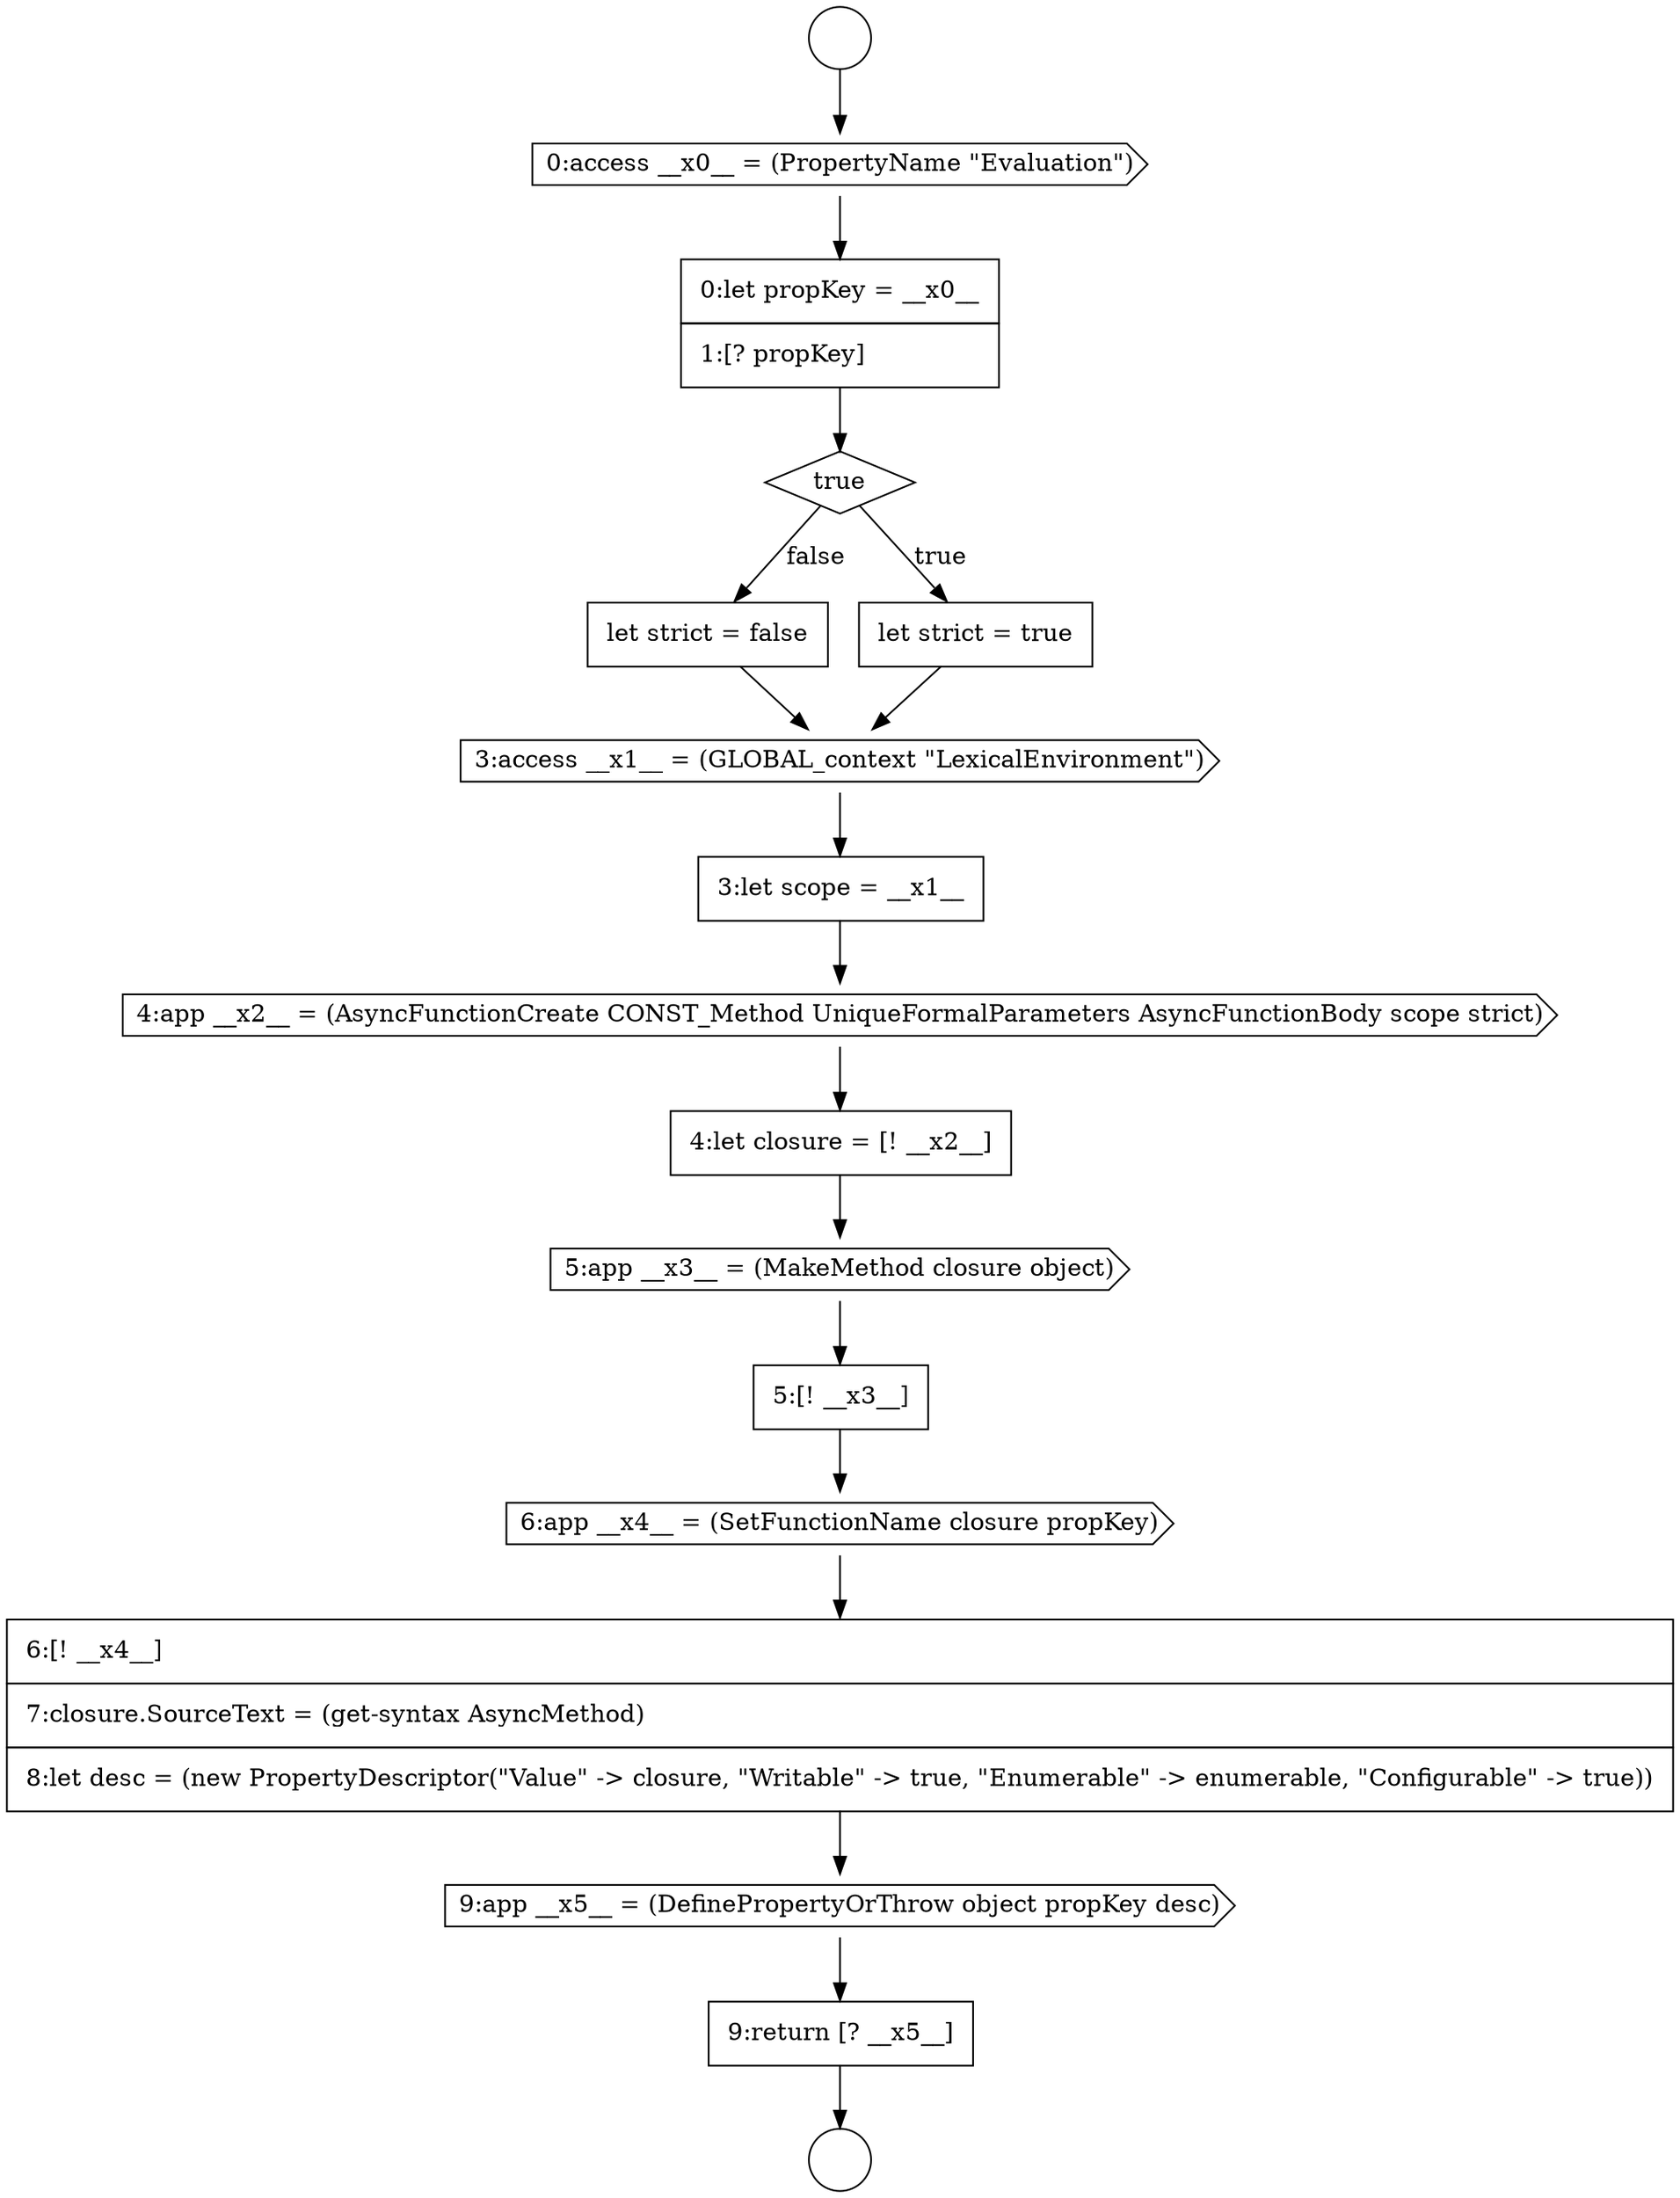 digraph {
  node9273 [shape=cds, label=<<font color="black">5:app __x3__ = (MakeMethod closure object)</font>> color="black" fillcolor="white" style=filled]
  node9268 [shape=none, margin=0, label=<<font color="black">
    <table border="0" cellborder="1" cellspacing="0" cellpadding="10">
      <tr><td align="left">let strict = false</td></tr>
    </table>
  </font>> color="black" fillcolor="white" style=filled]
  node9278 [shape=none, margin=0, label=<<font color="black">
    <table border="0" cellborder="1" cellspacing="0" cellpadding="10">
      <tr><td align="left">9:return [? __x5__]</td></tr>
    </table>
  </font>> color="black" fillcolor="white" style=filled]
  node9266 [shape=diamond, label=<<font color="black">true</font>> color="black" fillcolor="white" style=filled]
  node9272 [shape=none, margin=0, label=<<font color="black">
    <table border="0" cellborder="1" cellspacing="0" cellpadding="10">
      <tr><td align="left">4:let closure = [! __x2__]</td></tr>
    </table>
  </font>> color="black" fillcolor="white" style=filled]
  node9269 [shape=cds, label=<<font color="black">3:access __x1__ = (GLOBAL_context &quot;LexicalEnvironment&quot;)</font>> color="black" fillcolor="white" style=filled]
  node9276 [shape=none, margin=0, label=<<font color="black">
    <table border="0" cellborder="1" cellspacing="0" cellpadding="10">
      <tr><td align="left">6:[! __x4__]</td></tr>
      <tr><td align="left">7:closure.SourceText = (get-syntax AsyncMethod)</td></tr>
      <tr><td align="left">8:let desc = (new PropertyDescriptor(&quot;Value&quot; -&gt; closure, &quot;Writable&quot; -&gt; true, &quot;Enumerable&quot; -&gt; enumerable, &quot;Configurable&quot; -&gt; true))</td></tr>
    </table>
  </font>> color="black" fillcolor="white" style=filled]
  node9270 [shape=none, margin=0, label=<<font color="black">
    <table border="0" cellborder="1" cellspacing="0" cellpadding="10">
      <tr><td align="left">3:let scope = __x1__</td></tr>
    </table>
  </font>> color="black" fillcolor="white" style=filled]
  node9274 [shape=none, margin=0, label=<<font color="black">
    <table border="0" cellborder="1" cellspacing="0" cellpadding="10">
      <tr><td align="left">5:[! __x3__]</td></tr>
    </table>
  </font>> color="black" fillcolor="white" style=filled]
  node9262 [shape=circle label=" " color="black" fillcolor="white" style=filled]
  node9267 [shape=none, margin=0, label=<<font color="black">
    <table border="0" cellborder="1" cellspacing="0" cellpadding="10">
      <tr><td align="left">let strict = true</td></tr>
    </table>
  </font>> color="black" fillcolor="white" style=filled]
  node9264 [shape=cds, label=<<font color="black">0:access __x0__ = (PropertyName &quot;Evaluation&quot;)</font>> color="black" fillcolor="white" style=filled]
  node9277 [shape=cds, label=<<font color="black">9:app __x5__ = (DefinePropertyOrThrow object propKey desc)</font>> color="black" fillcolor="white" style=filled]
  node9275 [shape=cds, label=<<font color="black">6:app __x4__ = (SetFunctionName closure propKey)</font>> color="black" fillcolor="white" style=filled]
  node9263 [shape=circle label=" " color="black" fillcolor="white" style=filled]
  node9271 [shape=cds, label=<<font color="black">4:app __x2__ = (AsyncFunctionCreate CONST_Method UniqueFormalParameters AsyncFunctionBody scope strict)</font>> color="black" fillcolor="white" style=filled]
  node9265 [shape=none, margin=0, label=<<font color="black">
    <table border="0" cellborder="1" cellspacing="0" cellpadding="10">
      <tr><td align="left">0:let propKey = __x0__</td></tr>
      <tr><td align="left">1:[? propKey]</td></tr>
    </table>
  </font>> color="black" fillcolor="white" style=filled]
  node9274 -> node9275 [ color="black"]
  node9268 -> node9269 [ color="black"]
  node9262 -> node9264 [ color="black"]
  node9278 -> node9263 [ color="black"]
  node9265 -> node9266 [ color="black"]
  node9267 -> node9269 [ color="black"]
  node9266 -> node9267 [label=<<font color="black">true</font>> color="black"]
  node9266 -> node9268 [label=<<font color="black">false</font>> color="black"]
  node9277 -> node9278 [ color="black"]
  node9264 -> node9265 [ color="black"]
  node9272 -> node9273 [ color="black"]
  node9271 -> node9272 [ color="black"]
  node9269 -> node9270 [ color="black"]
  node9270 -> node9271 [ color="black"]
  node9276 -> node9277 [ color="black"]
  node9273 -> node9274 [ color="black"]
  node9275 -> node9276 [ color="black"]
}
